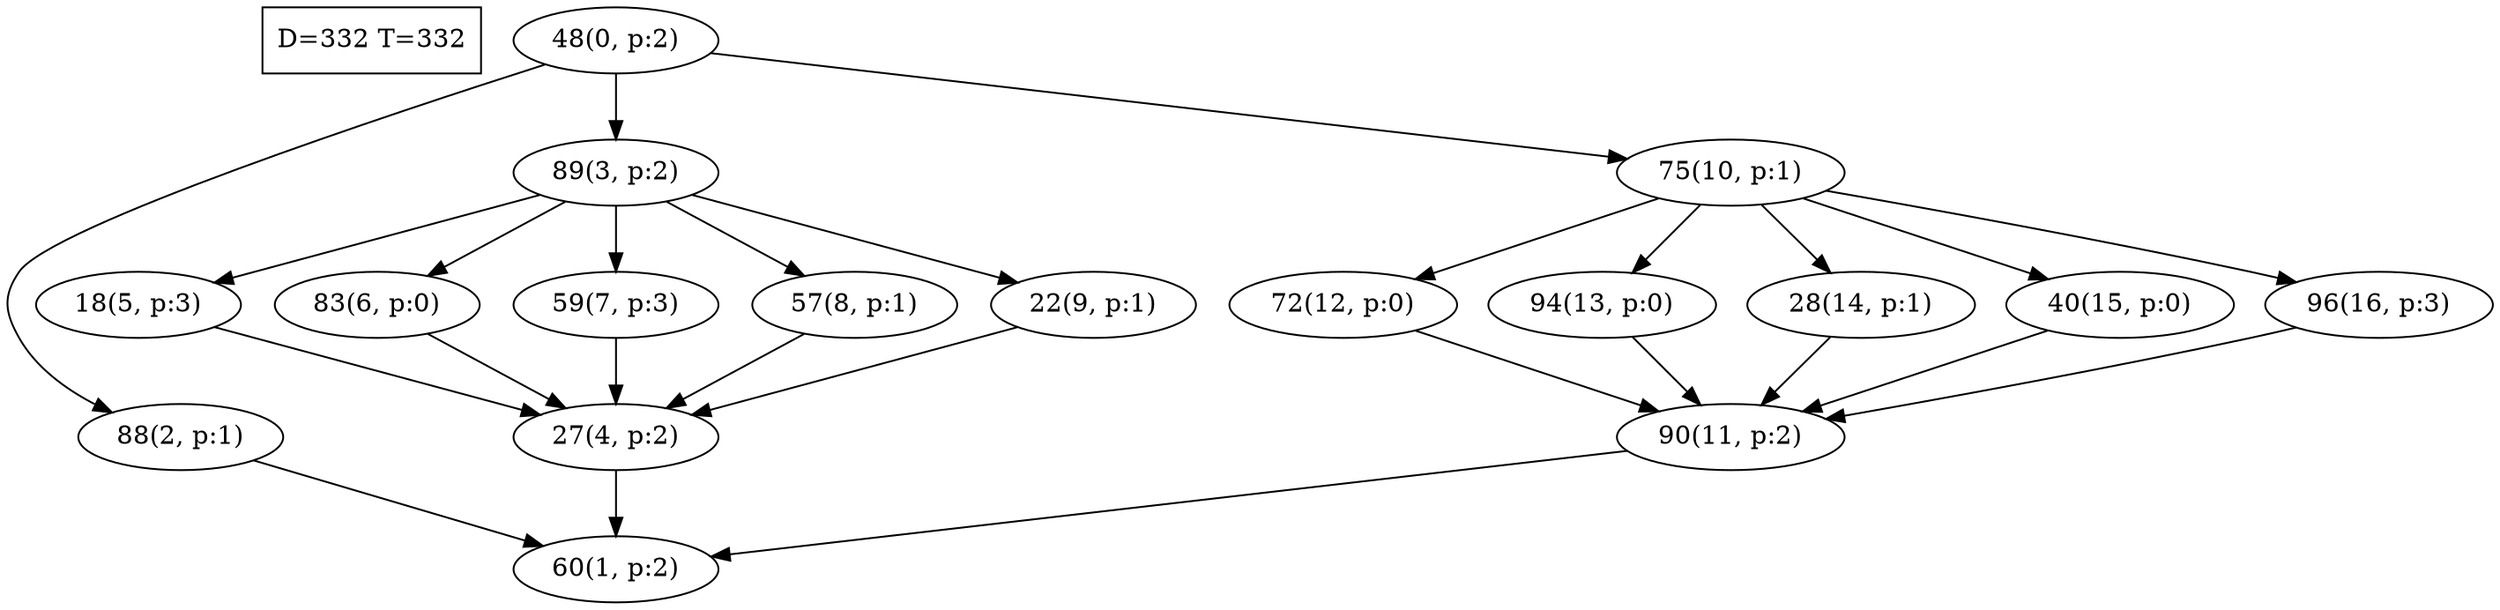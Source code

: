 digraph Task {
i [shape=box, label="D=332 T=332"]; 
0 [label="48(0, p:2)"];
1 [label="60(1, p:2)"];
2 [label="88(2, p:1)"];
3 [label="89(3, p:2)"];
4 [label="27(4, p:2)"];
5 [label="18(5, p:3)"];
6 [label="83(6, p:0)"];
7 [label="59(7, p:3)"];
8 [label="57(8, p:1)"];
9 [label="22(9, p:1)"];
10 [label="75(10, p:1)"];
11 [label="90(11, p:2)"];
12 [label="72(12, p:0)"];
13 [label="94(13, p:0)"];
14 [label="28(14, p:1)"];
15 [label="40(15, p:0)"];
16 [label="96(16, p:3)"];
0 -> 2;
0 -> 3;
0 -> 10;
2 -> 1;
3 -> 5;
3 -> 6;
3 -> 7;
3 -> 8;
3 -> 9;
4 -> 1;
5 -> 4;
6 -> 4;
7 -> 4;
8 -> 4;
9 -> 4;
10 -> 12;
10 -> 13;
10 -> 14;
10 -> 15;
10 -> 16;
11 -> 1;
12 -> 11;
13 -> 11;
14 -> 11;
15 -> 11;
16 -> 11;
}